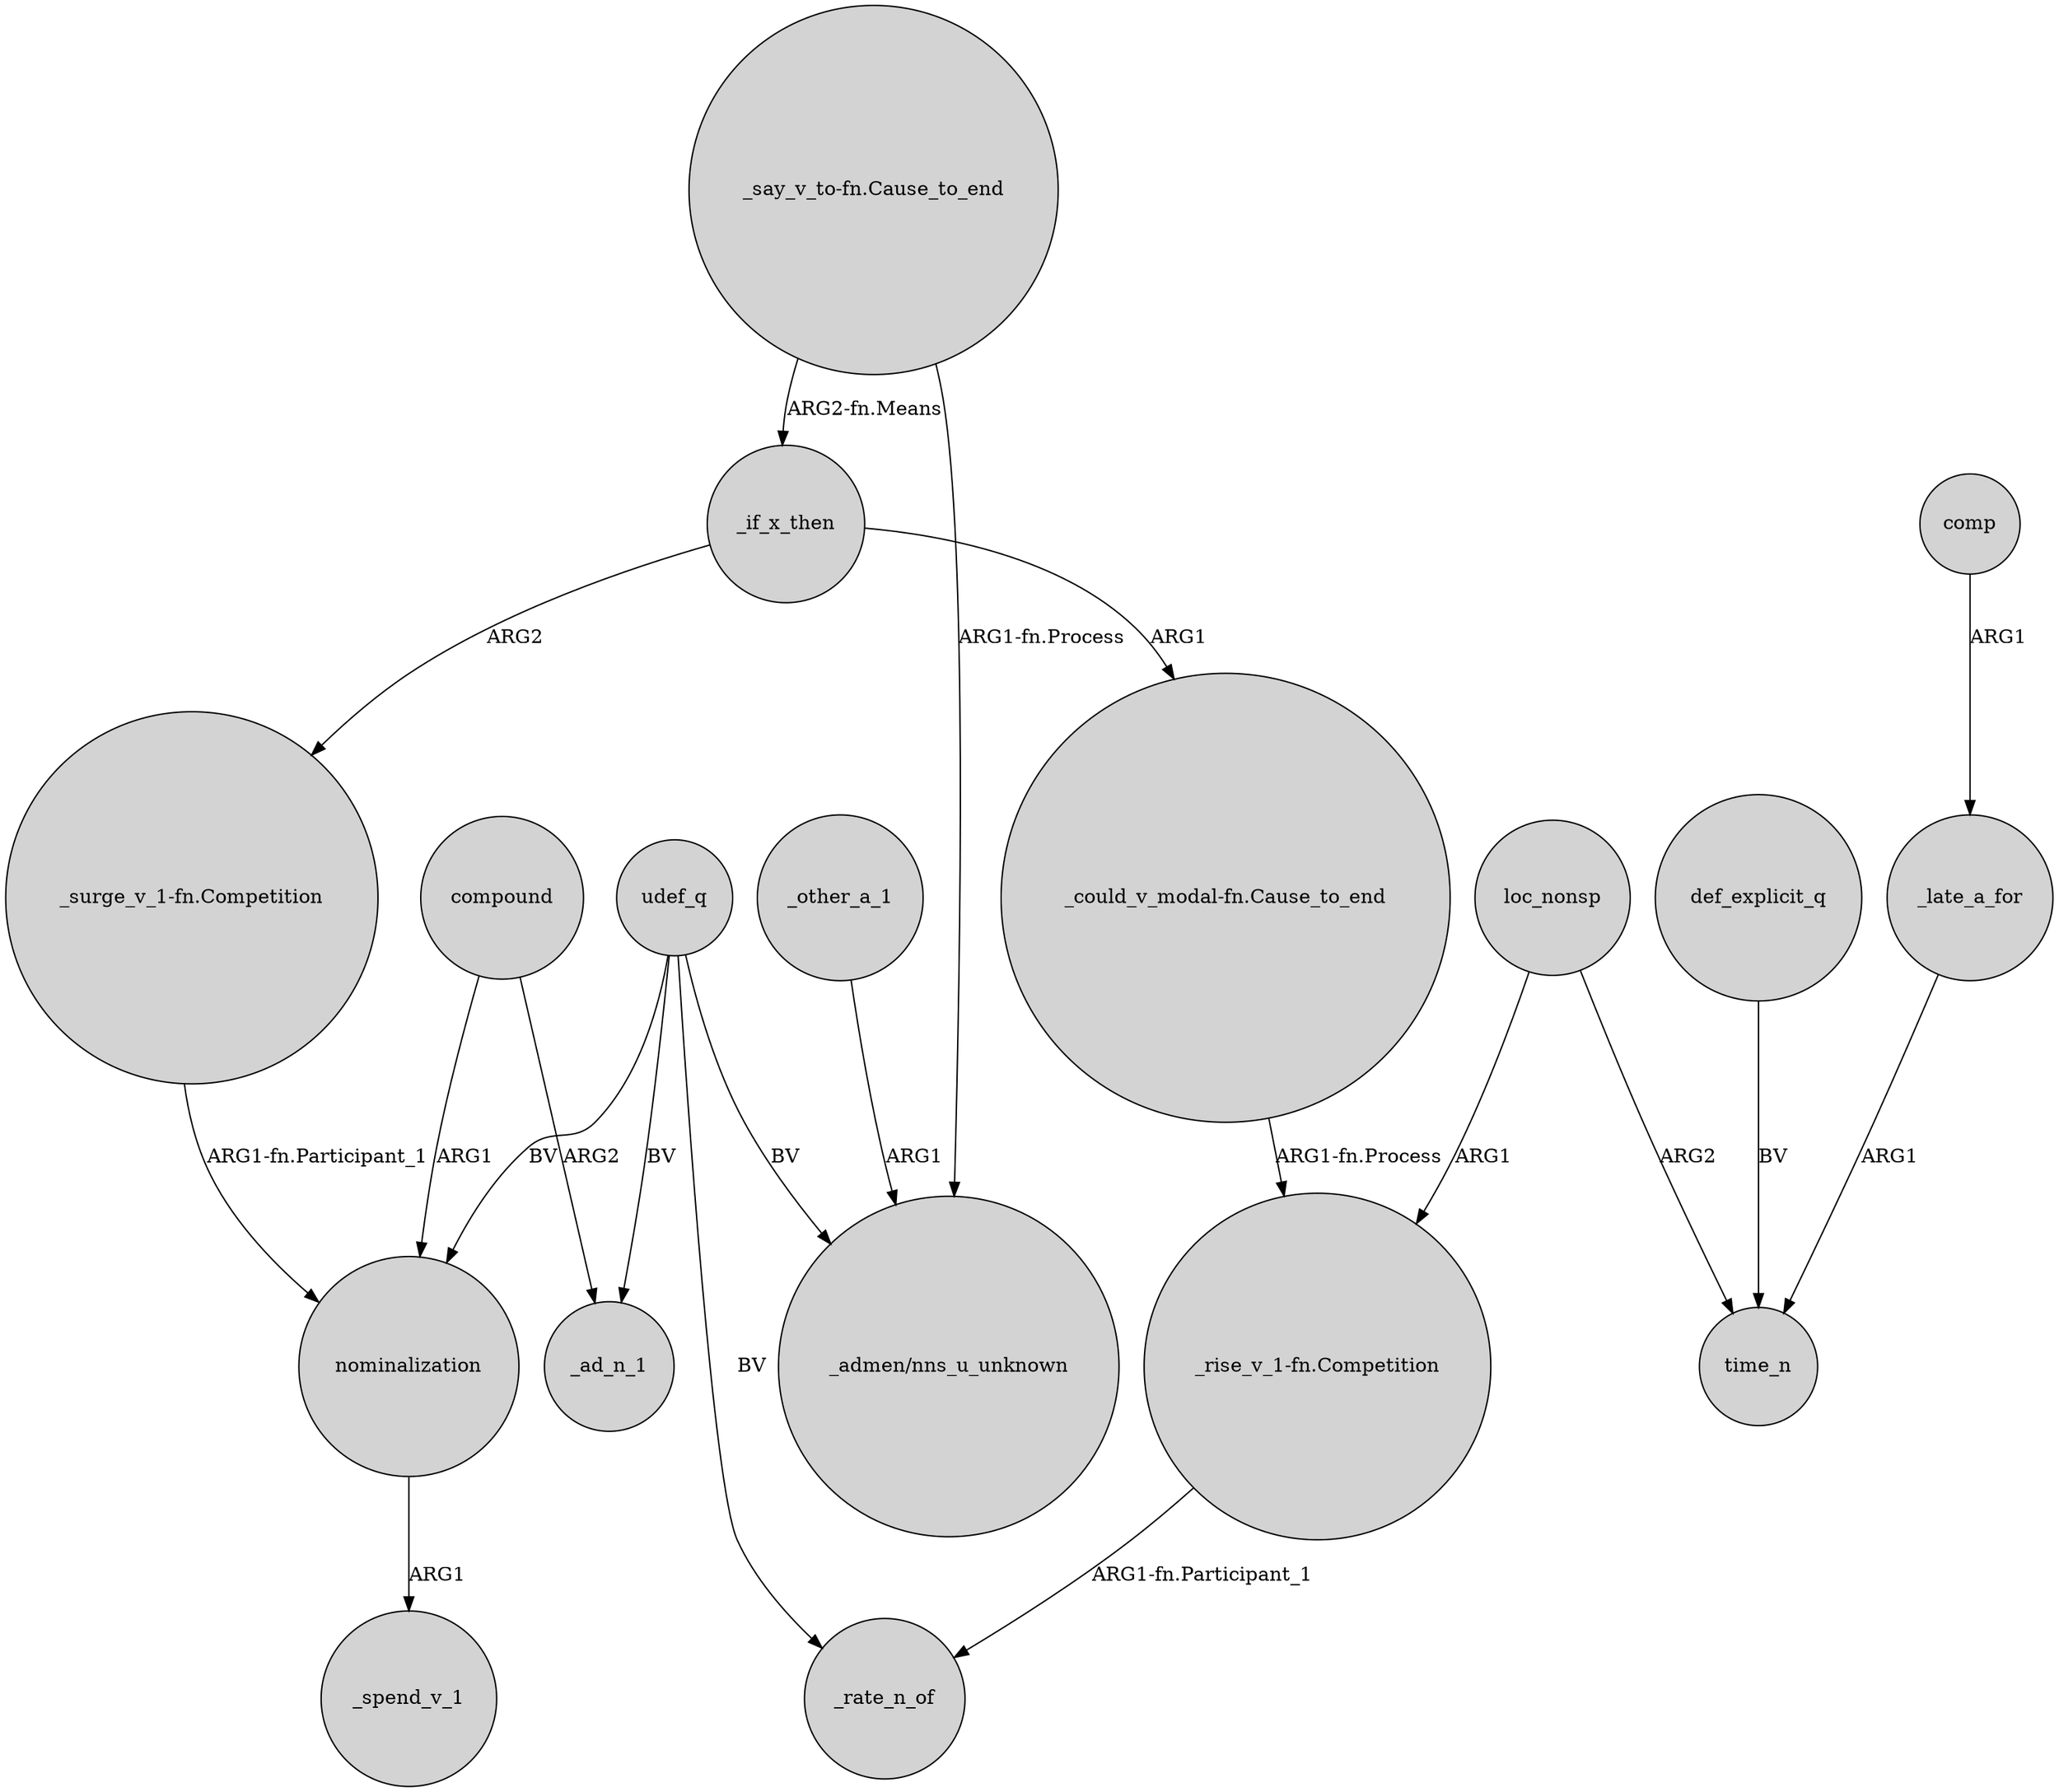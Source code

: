 digraph {
	node [shape=circle style=filled]
	"_surge_v_1-fn.Competition" -> nominalization [label="ARG1-fn.Participant_1"]
	loc_nonsp -> "_rise_v_1-fn.Competition" [label=ARG1]
	"_say_v_to-fn.Cause_to_end" -> "_admen/nns_u_unknown" [label="ARG1-fn.Process"]
	"_say_v_to-fn.Cause_to_end" -> _if_x_then [label="ARG2-fn.Means"]
	udef_q -> nominalization [label=BV]
	_if_x_then -> "_surge_v_1-fn.Competition" [label=ARG2]
	udef_q -> _rate_n_of [label=BV]
	"_rise_v_1-fn.Competition" -> _rate_n_of [label="ARG1-fn.Participant_1"]
	_other_a_1 -> "_admen/nns_u_unknown" [label=ARG1]
	_if_x_then -> "_could_v_modal-fn.Cause_to_end" [label=ARG1]
	nominalization -> _spend_v_1 [label=ARG1]
	compound -> nominalization [label=ARG1]
	compound -> _ad_n_1 [label=ARG2]
	_late_a_for -> time_n [label=ARG1]
	comp -> _late_a_for [label=ARG1]
	"_could_v_modal-fn.Cause_to_end" -> "_rise_v_1-fn.Competition" [label="ARG1-fn.Process"]
	def_explicit_q -> time_n [label=BV]
	loc_nonsp -> time_n [label=ARG2]
	udef_q -> _ad_n_1 [label=BV]
	udef_q -> "_admen/nns_u_unknown" [label=BV]
}
